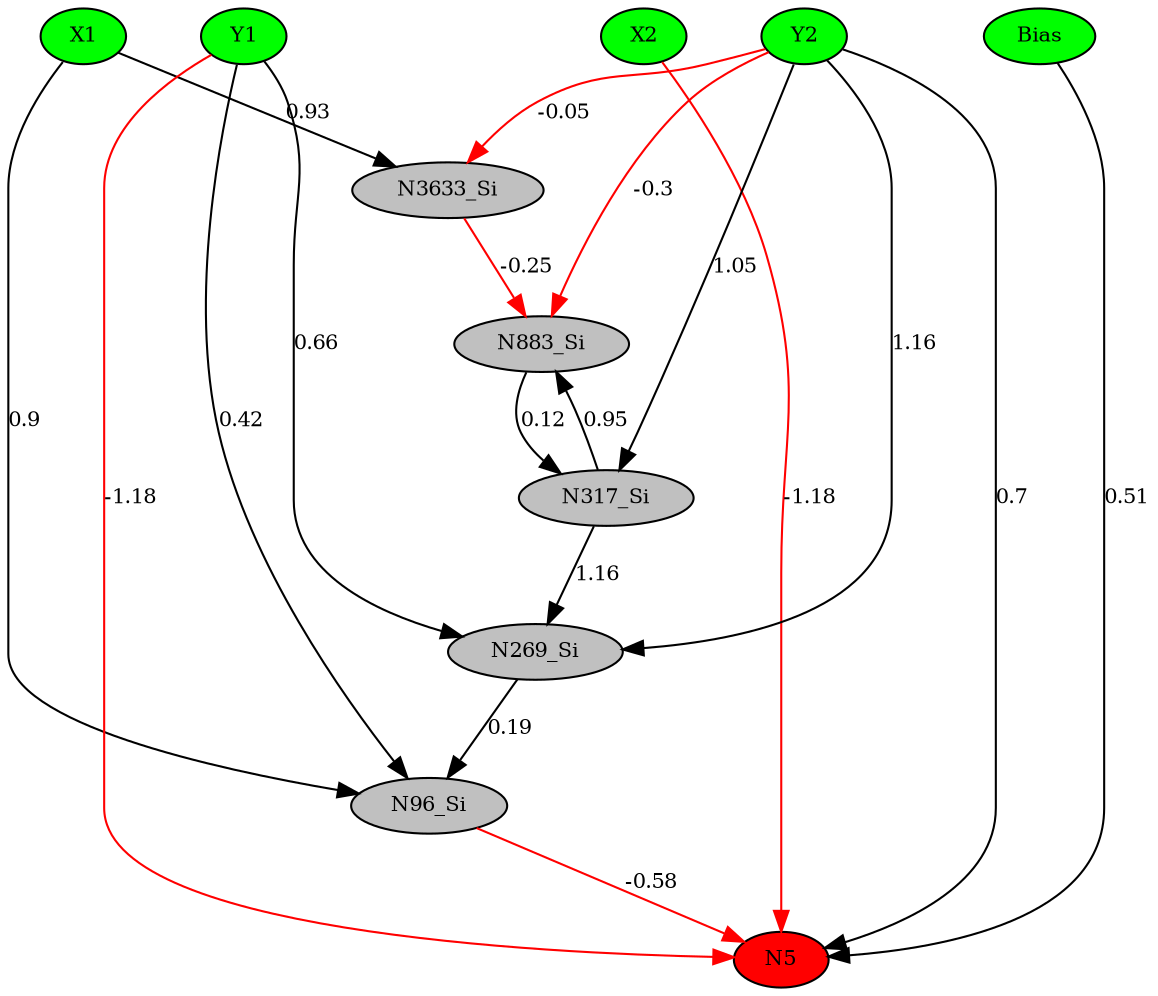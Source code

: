 digraph g { 
N0 [shape=ellipse, label=Bias,fontsize=10,height=0.1,width=0.1,style=filled,fillcolor=green]
N1[shape=ellipse label=X1,fontsize=10,height=0.1,width=0.1,style=filled,fillcolor=green]
N2[shape=ellipse label=Y1,fontsize=10,height=0.1,width=0.1,style=filled,fillcolor=green]
N3[shape=ellipse label=X2,fontsize=10,height=0.1,width=0.1,style=filled,fillcolor=green]
N4[shape=ellipse label=Y2,fontsize=10,height=0.1,width=0.1,style=filled,fillcolor=green]
N5[shape=ellipse,fontsize = 10, height = 0.1, width = 0.1, style = filled, fillcolor = red]
N96[shape=ellipse, label=N96_Si,fontsize=10,height=0.1,width=0.1,style=filled,fillcolor=gray]
N269[shape=ellipse, label=N269_Si,fontsize=10,height=0.1,width=0.1,style=filled,fillcolor=gray]
N317[shape=ellipse, label=N317_Si,fontsize=10,height=0.1,width=0.1,style=filled,fillcolor=gray]
N883[shape=ellipse, label=N883_Si,fontsize=10,height=0.1,width=0.1,style=filled,fillcolor=gray]
N3633[shape=ellipse, label=N3633_Si,fontsize=10,height=0.1,width=0.1,style=filled,fillcolor=gray]
N0 -> N5 [color=black] [ label=0.51,fontsize=10]
N2 -> N5 [color=red] [arrowType=inv][ label=-1.18,fontsize=10]
N3 -> N5 [color=red] [arrowType=inv][ label=-1.18,fontsize=10]
N4 -> N5 [color=black] [ label=0.7,fontsize=10]
N1 -> N96 [color=black] [ label=0.9,fontsize=10]
N96 -> N5 [color=red] [arrowType=inv][ label=-0.58,fontsize=10]
N4 -> N269 [color=black] [ label=1.16,fontsize=10]
N269 -> N96 [color=black] [ label=0.19,fontsize=10]
N2 -> N96 [color=black] [ label=0.42,fontsize=10]
N4 -> N317 [color=black] [ label=1.05,fontsize=10]
N317 -> N269 [color=black] [ label=1.16,fontsize=10]
N317 -> N883 [color=black] [ label=0.95,fontsize=10]
N883 -> N317 [color=black] [ label=0.12,fontsize=10]
N4 -> N883 [color=red] [arrowType=inv][ label=-0.3,fontsize=10]
N2 -> N269 [color=black] [ label=0.66,fontsize=10]
N4 -> N3633 [color=red] [arrowType=inv][ label=-0.05,fontsize=10]
N3633 -> N883 [color=red] [arrowType=inv][ label=-0.25,fontsize=10]
N1 -> N3633 [color=black] [ label=0.93,fontsize=10]
 { rank=same; 
N5
 } 
 { rank=same; 
N1 ->N2 ->N3 ->N4 ->N0 [style=invis]
 } 
}
